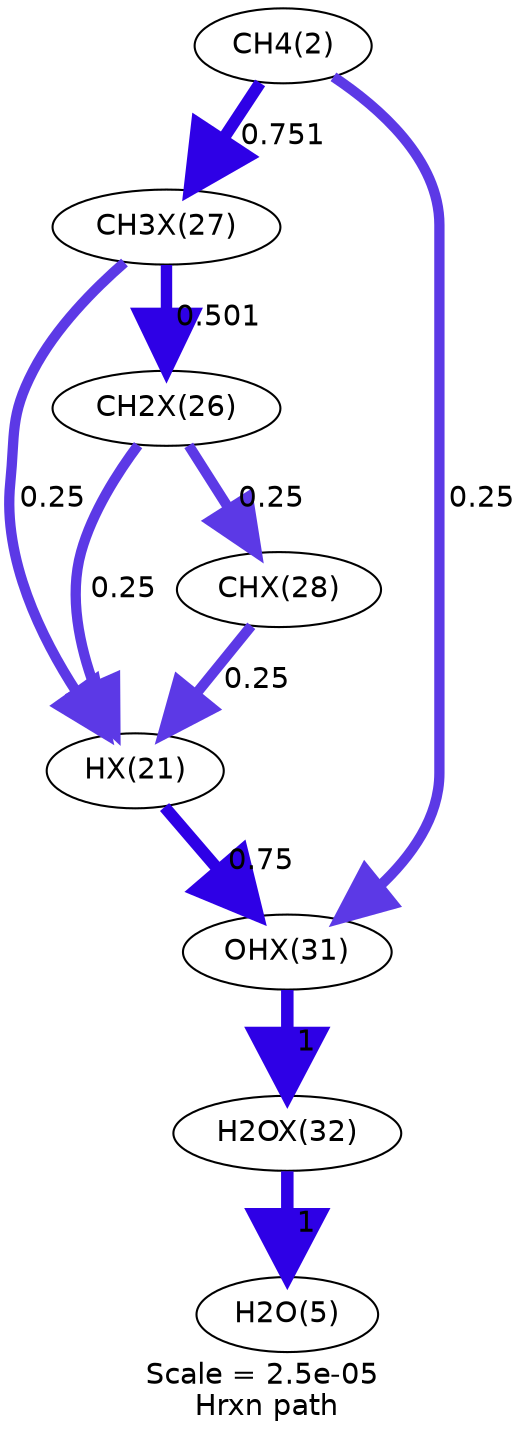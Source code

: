 digraph reaction_paths {
center=1;
s29 -> s23[fontname="Helvetica", penwidth=4.95, arrowsize=2.48, color="0.7, 0.75, 0.9"
, label=" 0.25"];
s28 -> s23[fontname="Helvetica", penwidth=4.95, arrowsize=2.48, color="0.7, 0.75, 0.9"
, label=" 0.25"];
s30 -> s23[fontname="Helvetica", penwidth=4.95, arrowsize=2.48, color="0.7, 0.75, 0.9"
, label=" 0.25"];
s23 -> s33[fontname="Helvetica", penwidth=5.78, arrowsize=2.89, color="0.7, 1.25, 0.9"
, label=" 0.75"];
s3 -> s29[fontname="Helvetica", penwidth=5.78, arrowsize=2.89, color="0.7, 1.25, 0.9"
, label=" 0.751"];
s3 -> s33[fontname="Helvetica", penwidth=4.95, arrowsize=2.48, color="0.7, 0.75, 0.9"
, label=" 0.25"];
s29 -> s28[fontname="Helvetica", penwidth=5.48, arrowsize=2.74, color="0.7, 1, 0.9"
, label=" 0.501"];
s28 -> s30[fontname="Helvetica", penwidth=4.95, arrowsize=2.48, color="0.7, 0.75, 0.9"
, label=" 0.25"];
s33 -> s34[fontname="Helvetica", penwidth=6, arrowsize=3, color="0.7, 1.5, 0.9"
, label=" 1"];
s34 -> s6[fontname="Helvetica", penwidth=6, arrowsize=3, color="0.7, 1.5, 0.9"
, label=" 1"];
s3 [ fontname="Helvetica", label="CH4(2)"];
s6 [ fontname="Helvetica", label="H2O(5)"];
s23 [ fontname="Helvetica", label="HX(21)"];
s28 [ fontname="Helvetica", label="CH2X(26)"];
s29 [ fontname="Helvetica", label="CH3X(27)"];
s30 [ fontname="Helvetica", label="CHX(28)"];
s33 [ fontname="Helvetica", label="OHX(31)"];
s34 [ fontname="Helvetica", label="H2OX(32)"];
 label = "Scale = 2.5e-05\l Hrxn path";
 fontname = "Helvetica";
}
